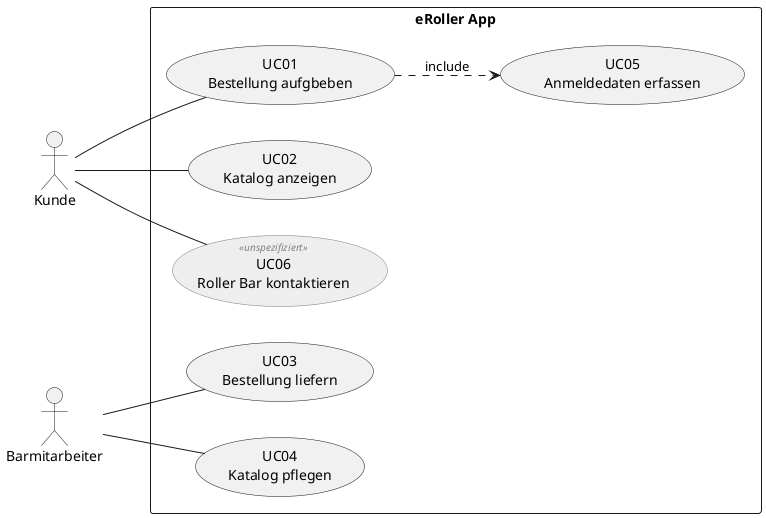 @startuml example-usecase-diagram
left to right direction

' skin parameters for usecase with special stereotype
skinparam usecase<<unspezifiziert>> {
  BackgroundColor #eee
  BorderColor #gray
  StereotypeFontColor #gray
  StereotypeFontSize 10
}

actor Kunde
actor Barmitarbeiter

rectangle "eRoller App" {
  usecase "UC01\nBestellung aufgbeben" as uc01
  usecase "UC02\nKatalog anzeigen" as uc02
  usecase "UC03\nBestellung liefern" as uc03
  usecase "UC04\nKatalog pflegen" as uc04

  ' single line:
  'usecase "UC05\nAnmeldedaten erfassen" as uc05
  ' multiple lines:
  usecase uc05 as "UC05
  Anmeldedaten erfassen"

  usecase "UC06\nRoller Bar kontaktieren" <<unspezifiziert>> as uc06
}

Kunde -- uc01
Kunde -- uc02
Kunde -- uc06
uc01 .down.> uc05 : include
Barmitarbeiter -- uc03
Barmitarbeiter -- uc04
@enduml